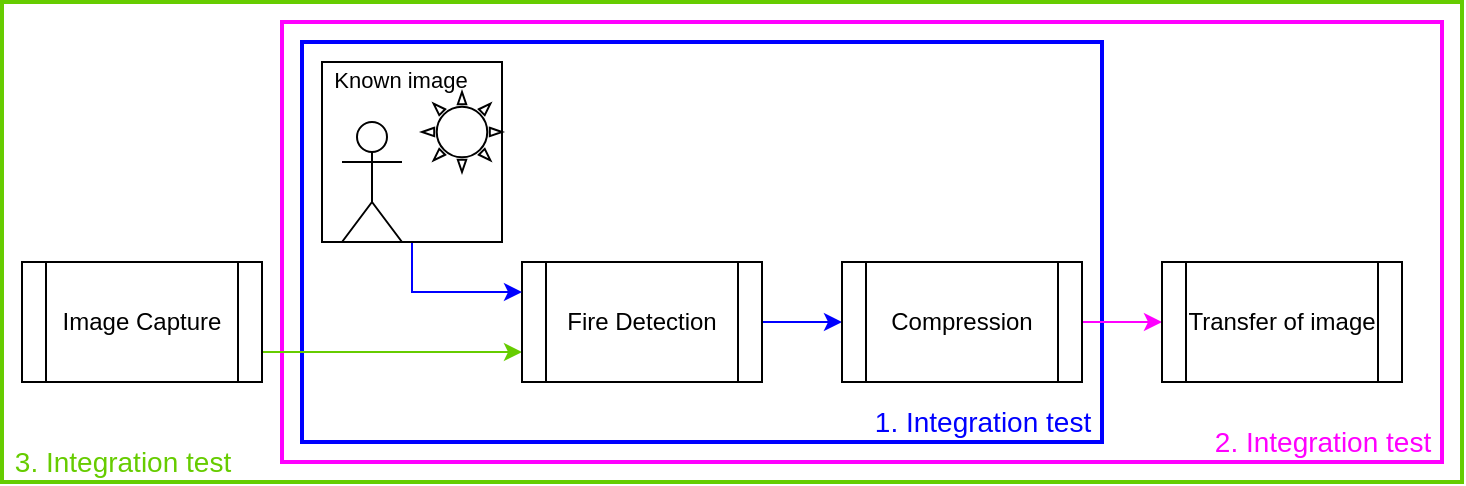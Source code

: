 <mxfile version="17.4.2" type="device"><diagram id="1Q2x0RyeT-HYTFbockZe" name="Page-1"><mxGraphModel dx="1102" dy="1025" grid="1" gridSize="10" guides="1" tooltips="1" connect="1" arrows="1" fold="1" page="1" pageScale="1" pageWidth="850" pageHeight="1100" math="0" shadow="0"><root><mxCell id="0"/><mxCell id="1" parent="0"/><mxCell id="2RLR3sCHEJX7vrFDbPee-25" value="" style="rounded=0;whiteSpace=wrap;html=1;fontFamily=Helvetica;fontSize=14;fontColor=#FF00FF;strokeColor=#66CC00;strokeWidth=2;fillColor=none;gradientColor=#ffffff;" parent="1" vertex="1"><mxGeometry x="20" y="240" width="730" height="240" as="geometry"/></mxCell><mxCell id="2RLR3sCHEJX7vrFDbPee-23" value="" style="rounded=0;whiteSpace=wrap;html=1;fontColor=#FF00FF;strokeColor=#FF00FF;fillColor=none;gradientColor=#ffffff;strokeWidth=2;" parent="1" vertex="1"><mxGeometry x="160" y="250" width="580" height="220" as="geometry"/></mxCell><mxCell id="2RLR3sCHEJX7vrFDbPee-24" value="" style="rounded=0;whiteSpace=wrap;html=1;fontFamily=Helvetica;fontSize=13;fontColor=#FF00FF;strokeColor=#0000FF;fillColor=none;gradientColor=#ffffff;strokeWidth=2;" parent="1" vertex="1"><mxGeometry x="170" y="260" width="400" height="200" as="geometry"/></mxCell><mxCell id="2RLR3sCHEJX7vrFDbPee-18" style="edgeStyle=orthogonalEdgeStyle;rounded=0;orthogonalLoop=1;jettySize=auto;html=1;exitX=1;exitY=0.75;exitDx=0;exitDy=0;entryX=0;entryY=0.75;entryDx=0;entryDy=0;strokeColor=#66CC00;" parent="1" source="2RLR3sCHEJX7vrFDbPee-4" target="2RLR3sCHEJX7vrFDbPee-5" edge="1"><mxGeometry relative="1" as="geometry"/></mxCell><mxCell id="2RLR3sCHEJX7vrFDbPee-4" value="Image Capture" style="shape=process;whiteSpace=wrap;html=1;backgroundOutline=1;" parent="1" vertex="1"><mxGeometry x="30" y="370" width="120" height="60" as="geometry"/></mxCell><mxCell id="2RLR3sCHEJX7vrFDbPee-16" style="edgeStyle=orthogonalEdgeStyle;rounded=0;orthogonalLoop=1;jettySize=auto;html=1;exitX=1;exitY=0.5;exitDx=0;exitDy=0;entryX=0;entryY=0.5;entryDx=0;entryDy=0;strokeColor=#0000FF;" parent="1" source="2RLR3sCHEJX7vrFDbPee-5" target="2RLR3sCHEJX7vrFDbPee-6" edge="1"><mxGeometry relative="1" as="geometry"/></mxCell><mxCell id="2RLR3sCHEJX7vrFDbPee-5" value="Fire Detection" style="shape=process;whiteSpace=wrap;html=1;backgroundOutline=1;" parent="1" vertex="1"><mxGeometry x="280" y="370" width="120" height="60" as="geometry"/></mxCell><mxCell id="2RLR3sCHEJX7vrFDbPee-17" style="edgeStyle=orthogonalEdgeStyle;rounded=0;orthogonalLoop=1;jettySize=auto;html=1;exitX=1;exitY=0.5;exitDx=0;exitDy=0;fontColor=#FF00FF;strokeColor=#FF00FF;" parent="1" source="2RLR3sCHEJX7vrFDbPee-6" target="2RLR3sCHEJX7vrFDbPee-7" edge="1"><mxGeometry relative="1" as="geometry"/></mxCell><mxCell id="2RLR3sCHEJX7vrFDbPee-6" value="Compression" style="shape=process;whiteSpace=wrap;html=1;backgroundOutline=1;" parent="1" vertex="1"><mxGeometry x="440" y="370" width="120" height="60" as="geometry"/></mxCell><mxCell id="2RLR3sCHEJX7vrFDbPee-7" value="Transfer of image" style="shape=process;whiteSpace=wrap;html=1;backgroundOutline=1;" parent="1" vertex="1"><mxGeometry x="600" y="370" width="120" height="60" as="geometry"/></mxCell><mxCell id="2RLR3sCHEJX7vrFDbPee-19" style="edgeStyle=orthogonalEdgeStyle;rounded=0;orthogonalLoop=1;jettySize=auto;html=1;exitX=0.5;exitY=1;exitDx=0;exitDy=0;entryX=0;entryY=0.25;entryDx=0;entryDy=0;strokeColor=#0000FF;" parent="1" source="2RLR3sCHEJX7vrFDbPee-11" target="2RLR3sCHEJX7vrFDbPee-5" edge="1"><mxGeometry relative="1" as="geometry"/></mxCell><mxCell id="2RLR3sCHEJX7vrFDbPee-11" value="" style="rounded=0;whiteSpace=wrap;html=1;" parent="1" vertex="1"><mxGeometry x="180" y="270" width="90" height="90" as="geometry"/></mxCell><mxCell id="2RLR3sCHEJX7vrFDbPee-12" value="&lt;br&gt;" style="shape=umlActor;verticalLabelPosition=bottom;verticalAlign=top;html=1;outlineConnect=0;" parent="1" vertex="1"><mxGeometry x="190" y="300" width="30" height="60" as="geometry"/></mxCell><mxCell id="2RLR3sCHEJX7vrFDbPee-14" value="" style="verticalLabelPosition=bottom;verticalAlign=top;html=1;shape=mxgraph.basic.sun" parent="1" vertex="1"><mxGeometry x="230" y="285" width="40" height="40" as="geometry"/></mxCell><mxCell id="2RLR3sCHEJX7vrFDbPee-21" value="&lt;div style=&quot;text-align: left; font-size: 14px;&quot;&gt;&lt;span style=&quot;font-size: 14px;&quot;&gt;1. Integration test&lt;/span&gt;&lt;/div&gt;" style="text;html=1;align=center;verticalAlign=middle;resizable=0;points=[];autosize=1;strokeColor=none;fillColor=none;gradientColor=#ffffff;fontColor=#0000FF;fontSize=14;" parent="1" vertex="1"><mxGeometry x="450" y="440" width="120" height="20" as="geometry"/></mxCell><mxCell id="2RLR3sCHEJX7vrFDbPee-22" value="&lt;span style=&quot;font-size: 14px;&quot;&gt;2. Integration test&lt;/span&gt;" style="text;html=1;align=center;verticalAlign=middle;resizable=0;points=[];autosize=1;strokeColor=none;fillColor=none;fontColor=#FF00FF;fontSize=14;fontFamily=Helvetica;" parent="1" vertex="1"><mxGeometry x="620" y="450" width="120" height="20" as="geometry"/></mxCell><mxCell id="2RLR3sCHEJX7vrFDbPee-26" value="&lt;font&gt;3. Integration test&lt;/font&gt;" style="text;html=1;align=center;verticalAlign=middle;resizable=0;points=[];autosize=1;strokeColor=none;fillColor=none;fontSize=14;fontFamily=Helvetica;fontColor=#66CC00;" parent="1" vertex="1"><mxGeometry x="20" y="460" width="120" height="20" as="geometry"/></mxCell><mxCell id="2RLR3sCHEJX7vrFDbPee-27" value="Known image" style="text;html=1;align=center;verticalAlign=middle;resizable=0;points=[];autosize=1;strokeColor=none;fillColor=none;fontSize=11;fontFamily=Helvetica;fontColor=#000000;rotation=0;" parent="1" vertex="1"><mxGeometry x="180" y="270" width="77" height="17" as="geometry"/></mxCell></root></mxGraphModel></diagram></mxfile>